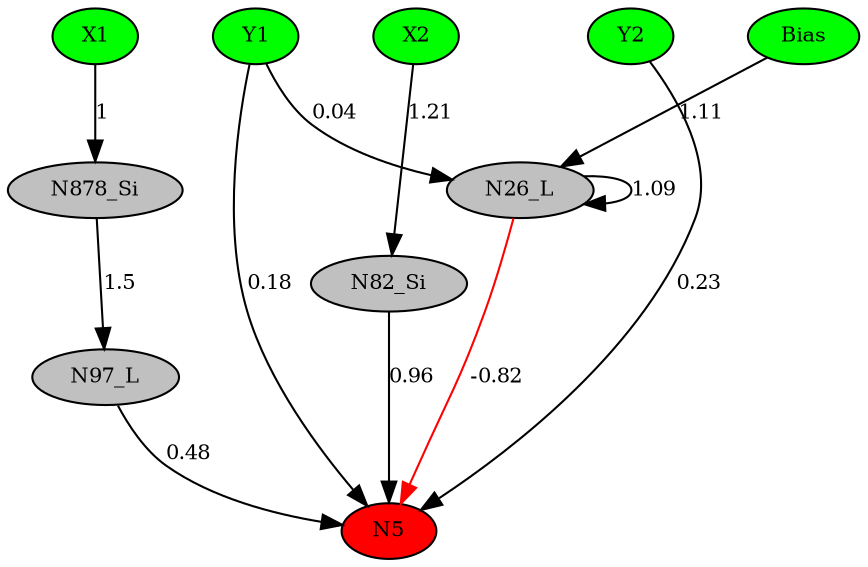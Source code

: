 digraph g { 
N0 [shape=ellipse, label=Bias,fontsize=10,height=0.1,width=0.1,style=filled,fillcolor=green]
N1[shape=ellipse label=X1,fontsize=10,height=0.1,width=0.1,style=filled,fillcolor=green]
N2[shape=ellipse label=Y1,fontsize=10,height=0.1,width=0.1,style=filled,fillcolor=green]
N3[shape=ellipse label=X2,fontsize=10,height=0.1,width=0.1,style=filled,fillcolor=green]
N4[shape=ellipse label=Y2,fontsize=10,height=0.1,width=0.1,style=filled,fillcolor=green]
N5[shape=ellipse,fontsize = 10, height = 0.1, width = 0.1, style = filled, fillcolor = red]
N26[shape=ellipse, label=N26_L,fontsize=10,height=0.1,width=0.1,style=filled,fillcolor=gray]
N82[shape=ellipse, label=N82_Si,fontsize=10,height=0.1,width=0.1,style=filled,fillcolor=gray]
N97[shape=ellipse, label=N97_L,fontsize=10,height=0.1,width=0.1,style=filled,fillcolor=gray]
N878[shape=ellipse, label=N878_Si,fontsize=10,height=0.1,width=0.1,style=filled,fillcolor=gray]
N2 -> N5 [color=black] [ label=0.18,fontsize=10]
N4 -> N5 [color=black] [ label=0.23,fontsize=10]
N0 -> N26 [color=black] [ label=1.11,fontsize=10]
N26 -> N5 [color=red] [arrowType=inv][ label=-0.82,fontsize=10]
N26 -> N26 [color=black] [ label=1.09,fontsize=10]
N2 -> N26 [color=black] [ label=0.04,fontsize=10]
N3 -> N82 [color=black] [ label=1.21,fontsize=10]
N82 -> N5 [color=black] [ label=0.96,fontsize=10]
N97 -> N5 [color=black] [ label=0.48,fontsize=10]
N1 -> N878 [color=black] [ label=1,fontsize=10]
N878 -> N97 [color=black] [ label=1.5,fontsize=10]
 { rank=same; 
N5
 } 
 { rank=same; 
N1 ->N2 ->N3 ->N4 ->N0 [style=invis]
 } 
}
